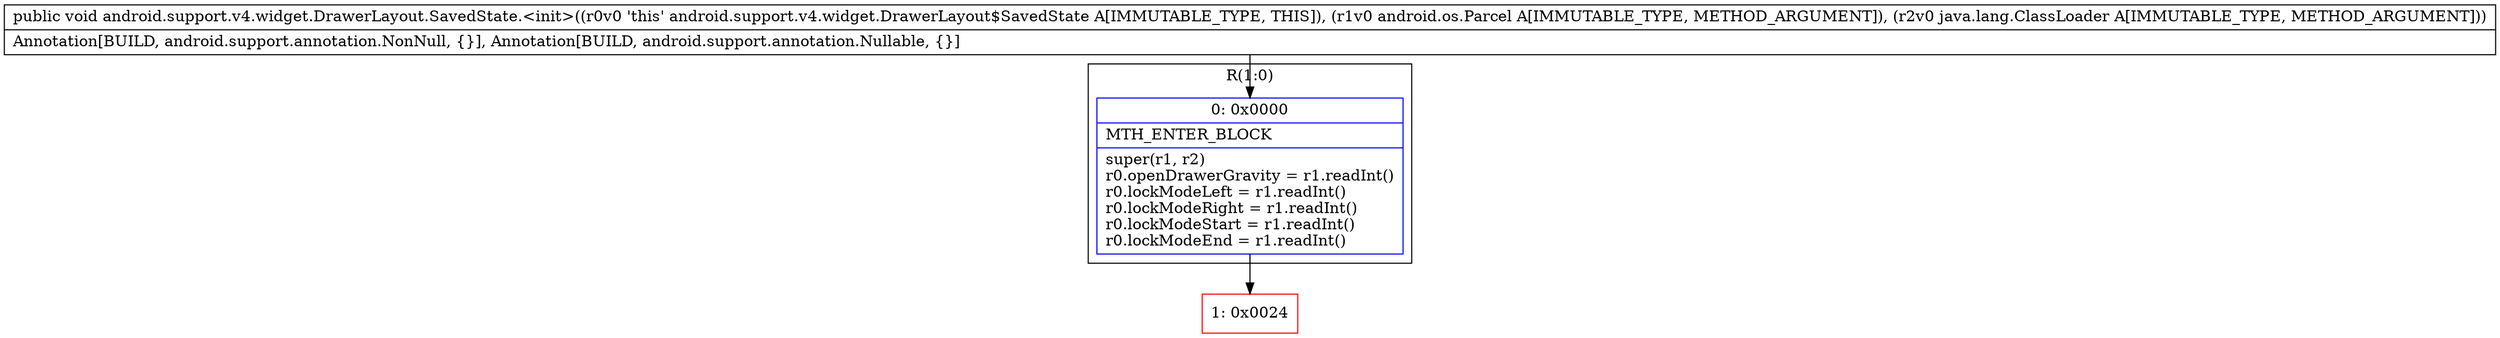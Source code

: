 digraph "CFG forandroid.support.v4.widget.DrawerLayout.SavedState.\<init\>(Landroid\/os\/Parcel;Ljava\/lang\/ClassLoader;)V" {
subgraph cluster_Region_795035189 {
label = "R(1:0)";
node [shape=record,color=blue];
Node_0 [shape=record,label="{0\:\ 0x0000|MTH_ENTER_BLOCK\l|super(r1, r2)\lr0.openDrawerGravity = r1.readInt()\lr0.lockModeLeft = r1.readInt()\lr0.lockModeRight = r1.readInt()\lr0.lockModeStart = r1.readInt()\lr0.lockModeEnd = r1.readInt()\l}"];
}
Node_1 [shape=record,color=red,label="{1\:\ 0x0024}"];
MethodNode[shape=record,label="{public void android.support.v4.widget.DrawerLayout.SavedState.\<init\>((r0v0 'this' android.support.v4.widget.DrawerLayout$SavedState A[IMMUTABLE_TYPE, THIS]), (r1v0 android.os.Parcel A[IMMUTABLE_TYPE, METHOD_ARGUMENT]), (r2v0 java.lang.ClassLoader A[IMMUTABLE_TYPE, METHOD_ARGUMENT]))  | Annotation[BUILD, android.support.annotation.NonNull, \{\}], Annotation[BUILD, android.support.annotation.Nullable, \{\}]\l}"];
MethodNode -> Node_0;
Node_0 -> Node_1;
}


